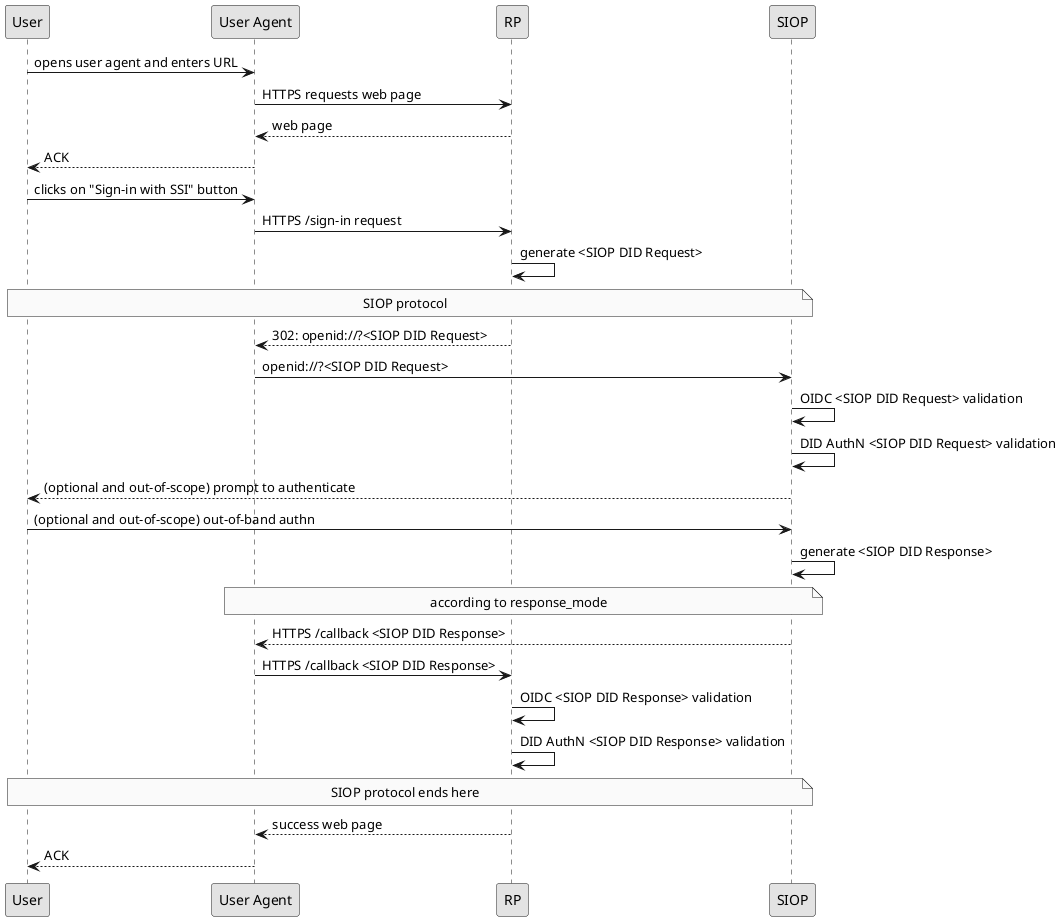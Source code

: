 @startuml

skinparam monochrome true

participant User as User
participant "User Agent" as UA
participant RP as RP
participant "SIOP" as IW

User -> UA : opens user agent and enters URL
UA -> RP : HTTPS requests web page
RP --> UA : web page
UA --> User : ACK
User -> UA : clicks on "Sign-in with SSI" button
UA -> RP : HTTPS /sign-in request
RP -> RP : generate <SIOP DID Request>

Note over User, IW: SIOP protocol
RP --> UA : 302: openid://?<SIOP DID Request>
UA -> IW :  openid://?<SIOP DID Request>
IW -> IW : OIDC <SIOP DID Request> validation
IW -> IW : DID AuthN <SIOP DID Request> validation
IW --> User : (optional and out-of-scope) prompt to authenticate
User -> IW : (optional and out-of-scope) out-of-band authn
IW -> IW : generate <SIOP DID Response>
Note over IW, UA: according to response_mode
IW --> UA : HTTPS /callback <SIOP DID Response>
UA -> RP : HTTPS /callback <SIOP DID Response>
RP -> RP : OIDC <SIOP DID Response> validation
RP -> RP : DID AuthN <SIOP DID Response> validation

Note over User, IW: SIOP protocol ends here

RP --> UA : success web page
UA --> User : ACK
@enduml

